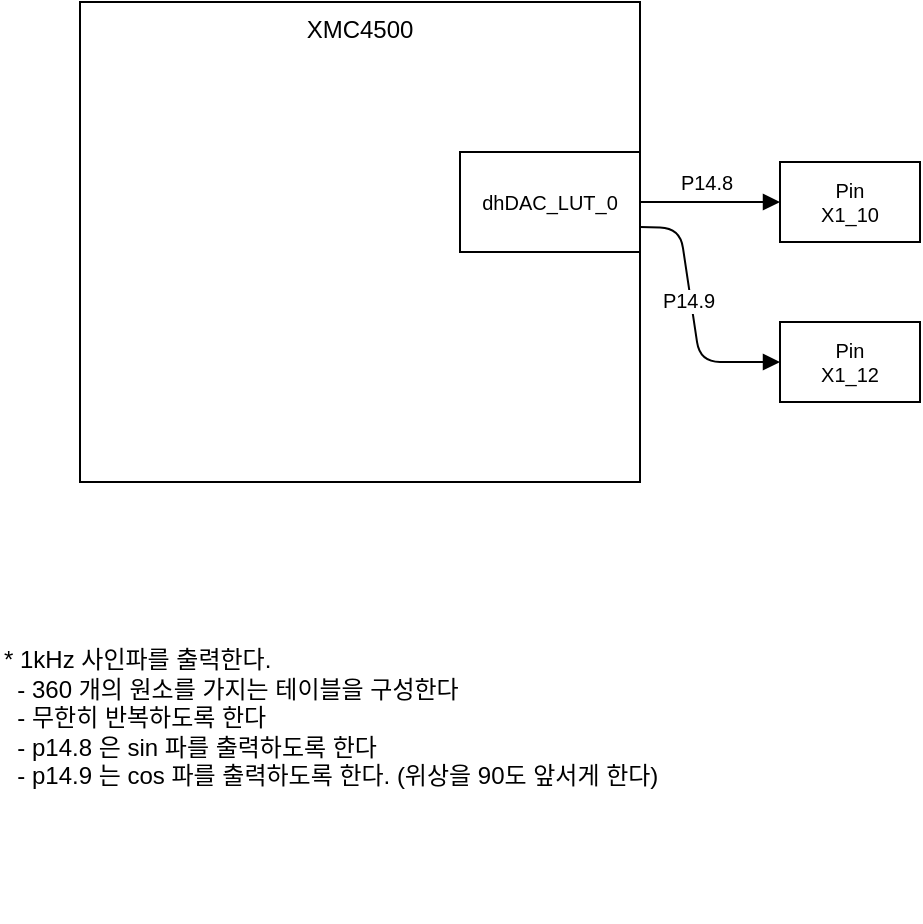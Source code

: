 <mxfile userAgent="Mozilla/5.0 (Windows NT 6.1; Win64; x64) AppleWebKit/537.36 (KHTML, like Gecko) Chrome/55.0.288.87 Safari/537.36" version="6.0.2.8" editor="www.draw.io" type="device"><diagram name="SystemDiagram"><mxGraphModel dx="924" dy="658" grid="1" gridSize="10" guides="1" tooltips="1" connect="1" arrows="1" fold="1" page="1" pageScale="1" pageWidth="826" pageHeight="1169" background="#ffffff" math="0" shadow="0"><root><mxCell id="0"/><mxCell id="1" parent="0"/><mxCell id="2" value="XMC4500" style="whiteSpace=wrap;html=1;strokeColor=#000000;strokeWidth=1;fillColor=none;fontSize=12;align=center;verticalAlign=top;" parent="1" vertex="1"><mxGeometry x="240" y="80" width="280" height="240" as="geometry"/></mxCell><mxCell id="3" value="" style="edgeStyle=none;html=1;jettySize=auto;orthogonalLoop=1;strokeWidth=1;fontSize=10;endArrow=block;endFill=1;entryX=0;entryY=0.5;exitX=1;exitY=0.75;" parent="1" source="8" target="5" edge="1"><mxGeometry x="243" y="260" as="geometry"><mxPoint x="230" y="260" as="targetPoint"/><mxPoint x="520" y="260" as="sourcePoint"/><Array as="points"><mxPoint x="540" y="193"/><mxPoint x="550" y="260"/></Array></mxGeometry></mxCell><mxCell id="4" value="P14.9" style="text;html=1;resizable=0;points=[];align=center;verticalAlign=middle;labelBackgroundColor=#ffffff;fontSize=10;" parent="3" vertex="1" connectable="0"><mxGeometry relative="1" as="geometry"><mxPoint x="-3" y="-8" as="offset"/></mxGeometry></mxCell><mxCell id="5" value="&lt;div&gt;Pin&lt;/div&gt;X1_12" style="whiteSpace=wrap;html=1;strokeColor=#000000;strokeWidth=1;fillColor=none;fontSize=10;align=center;" parent="1" vertex="1"><mxGeometry x="590" y="240" width="70" height="40" as="geometry"/></mxCell><mxCell id="6" value="P14.8" style="edgeStyle=none;html=1;jettySize=auto;orthogonalLoop=1;strokeWidth=1;fontSize=10;endArrow=block;endFill=1;entryX=0;entryY=0.5;exitX=1;exitY=0.5;" parent="1" source="8" target="7" edge="1"><mxGeometry x="40" y="-30" as="geometry"><mxPoint x="-2" y="-10" as="offset"/><mxPoint x="230" y="190" as="targetPoint"/><mxPoint x="530" y="190" as="sourcePoint"/></mxGeometry></mxCell><mxCell id="7" value="&lt;div&gt;Pin&lt;/div&gt;X1_10" style="whiteSpace=wrap;html=1;strokeColor=#000000;strokeWidth=1;fillColor=none;fontSize=10;align=center;" parent="1" vertex="1"><mxGeometry x="590" y="160" width="70" height="40" as="geometry"/></mxCell><mxCell id="8" value="dhDAC_LUT_0" style="whiteSpace=wrap;html=1;strokeColor=#000000;strokeWidth=1;fillColor=none;fontSize=10;align=center;" parent="1" vertex="1"><mxGeometry x="430" y="155" width="90" height="50" as="geometry"/></mxCell><mxCell id="9" style="edgeStyle=none;html=1;exitX=0.75;exitY=1;entryX=0.75;entryY=1;jettySize=auto;orthogonalLoop=1;strokeColor=#000000;strokeWidth=1;fontSize=10;" parent="1" edge="1"><mxGeometry x="378" y="280" as="geometry"><mxPoint x="307.333" y="281" as="sourcePoint"/><mxPoint x="307.333" y="281" as="targetPoint"/></mxGeometry></mxCell><mxCell id="12" value="* 1kHz 사인파를 출력한다.&lt;div&gt;&amp;nbsp; - 360 개의 원소를 가지는 테이블을 구성한다&lt;/div&gt;&lt;div&gt;&amp;nbsp; - 무한히 반복하도록 한다&lt;/div&gt;&lt;div&gt;&amp;nbsp; - p14.8 은 sin 파를 출력하도록 한다&lt;/div&gt;&lt;div&gt;&amp;nbsp; - p14.9 는 cos 파를 출력하도록 한다. (위상을 90도 앞서게 한다)&lt;br&gt;&lt;div&gt;&lt;br&gt;&lt;/div&gt;&lt;/div&gt;" style="text;html=1;strokeColor=none;fillColor=none;align=left;verticalAlign=middle;whiteSpace=wrap;rounded=1;fontSize=12;" parent="1" vertex="1"><mxGeometry x="200" y="350" width="400" height="190" as="geometry"/></mxCell></root></mxGraphModel></diagram><diagram name="SoftwareArchitecture"><mxGraphModel dx="924" dy="658" grid="1" gridSize="10" guides="1" tooltips="1" connect="1" arrows="1" fold="1" page="1" pageScale="1" pageWidth="826" pageHeight="1169" background="#ffffff" math="0" shadow="0"><root><mxCell id="0"/><mxCell id="1" parent="0"/><mxCell id="4" value="main()&lt;div&gt;&lt;br&gt;&lt;div&gt;&lt;br&gt;&lt;/div&gt;&lt;/div&gt;" style="rounded=1;whiteSpace=wrap;html=1;shadow=0;labelBackgroundColor=none;strokeColor=#000000;strokeWidth=1;fillColor=none;gradientColor=none;fontSize=10;align=center;" parent="1" vertex="1"><mxGeometry x="320" y="200" width="100" height="60" as="geometry"/></mxCell><mxCell id="9" style="edgeStyle=orthogonalEdgeStyle;rounded=0;comic=0;html=0;shadow=0;startArrow=none;startFill=0;endArrow=block;endFill=1;endSize=6;jettySize=auto;orthogonalLoop=1;strokeColor=#000000;strokeWidth=1;fontSize=10;exitX=1;exitY=0.25;entryX=0;entryY=0.5;" parent="1" source="4" target="11" edge="1"><mxGeometry x="450" y="150" as="geometry"><Array as="points"><mxPoint x="490" y="215"/><mxPoint x="490" y="230"/></Array><mxPoint x="470" y="150" as="sourcePoint"/><mxPoint x="490" y="230" as="targetPoint"/></mxGeometry></mxCell><mxCell id="11" value="dhDAC_LUT_0" style="rounded=0;whiteSpace=wrap;html=1;shadow=0;labelBackgroundColor=none;strokeColor=#000000;strokeWidth=1;fillColor=none;gradientColor=none;fontSize=10;align=center;" parent="1" vertex="1"><mxGeometry x="550" y="210" width="140" height="40" as="geometry"/></mxCell><mxCell id="14" style="edgeStyle=none;rounded=0;comic=0;html=1;entryX=0;entryY=0.5;startArrow=none;startFill=0;startSize=4;endArrow=classic;endFill=1;endSize=4;jettySize=auto;orthogonalLoop=1;strokeColor=#000000;strokeWidth=1;fontSize=14;exitX=1;exitY=0.5;" edge="1" parent="1" source="13" target="11"><mxGeometry relative="1" as="geometry"><Array as="points"><mxPoint x="490" y="345"/><mxPoint x="490" y="250"/></Array></mxGeometry></mxCell><mxCell id="13" value="Refill_Auto_Interrupt_Handler( )&lt;div&gt;&lt;br&gt;&lt;/div&gt;&lt;div&gt;DAC_LUT_UpdateNextPoint&lt;br&gt;&lt;div&gt;&lt;br&gt;&lt;div&gt;&lt;br&gt;&lt;/div&gt;&lt;/div&gt;&lt;/div&gt;" style="rounded=1;whiteSpace=wrap;html=1;shadow=0;labelBackgroundColor=none;strokeColor=#000000;strokeWidth=1;fillColor=none;gradientColor=none;fontSize=10;align=center;" vertex="1" parent="1"><mxGeometry x="295" y="310" width="165" height="70" as="geometry"/></mxCell></root></mxGraphModel></diagram></mxfile>